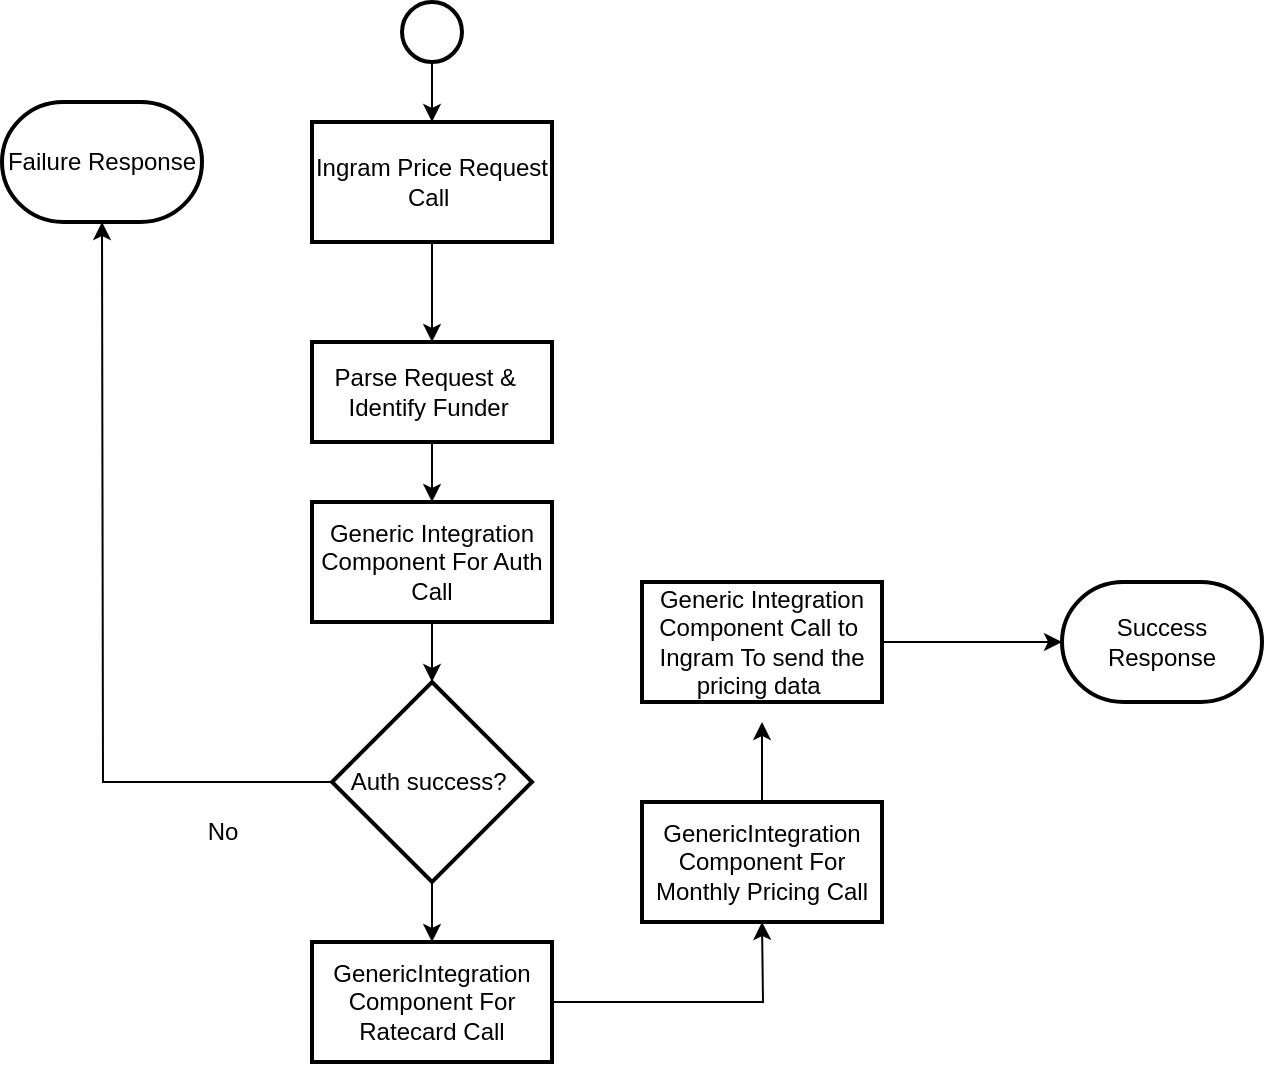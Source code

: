 <mxfile version="21.4.0" type="github">
  <diagram name="Page-1" id="_VYA6GNSWTRO3mJRv7M0">
    <mxGraphModel dx="794" dy="462" grid="1" gridSize="10" guides="1" tooltips="1" connect="1" arrows="1" fold="1" page="1" pageScale="1" pageWidth="850" pageHeight="1100" math="0" shadow="0">
      <root>
        <mxCell id="0" />
        <mxCell id="1" parent="0" />
        <mxCell id="jWgHVI19yJFmfZQgVaKP-4" value="" style="edgeStyle=orthogonalEdgeStyle;rounded=0;orthogonalLoop=1;jettySize=auto;html=1;" edge="1" parent="1" source="jWgHVI19yJFmfZQgVaKP-1" target="jWgHVI19yJFmfZQgVaKP-3">
          <mxGeometry relative="1" as="geometry" />
        </mxCell>
        <mxCell id="jWgHVI19yJFmfZQgVaKP-1" value="" style="strokeWidth=2;html=1;shape=mxgraph.flowchart.start_2;whiteSpace=wrap;" vertex="1" parent="1">
          <mxGeometry x="340" y="10" width="30" height="30" as="geometry" />
        </mxCell>
        <mxCell id="jWgHVI19yJFmfZQgVaKP-6" style="edgeStyle=orthogonalEdgeStyle;rounded=0;orthogonalLoop=1;jettySize=auto;html=1;entryX=0.5;entryY=0;entryDx=0;entryDy=0;" edge="1" parent="1" source="jWgHVI19yJFmfZQgVaKP-3" target="jWgHVI19yJFmfZQgVaKP-5">
          <mxGeometry relative="1" as="geometry" />
        </mxCell>
        <mxCell id="jWgHVI19yJFmfZQgVaKP-3" value="Ingram Price Request Call&amp;nbsp;" style="whiteSpace=wrap;html=1;strokeWidth=2;" vertex="1" parent="1">
          <mxGeometry x="295" y="70" width="120" height="60" as="geometry" />
        </mxCell>
        <mxCell id="jWgHVI19yJFmfZQgVaKP-8" style="edgeStyle=orthogonalEdgeStyle;rounded=0;orthogonalLoop=1;jettySize=auto;html=1;entryX=0.5;entryY=0;entryDx=0;entryDy=0;" edge="1" parent="1" source="jWgHVI19yJFmfZQgVaKP-5" target="jWgHVI19yJFmfZQgVaKP-7">
          <mxGeometry relative="1" as="geometry" />
        </mxCell>
        <mxCell id="jWgHVI19yJFmfZQgVaKP-5" value="Parse Request &amp;amp;&amp;nbsp;&amp;nbsp;&lt;br&gt;Identify Funder&amp;nbsp;" style="whiteSpace=wrap;html=1;strokeWidth=2;" vertex="1" parent="1">
          <mxGeometry x="295" y="180" width="120" height="50" as="geometry" />
        </mxCell>
        <mxCell id="jWgHVI19yJFmfZQgVaKP-10" style="edgeStyle=orthogonalEdgeStyle;rounded=0;orthogonalLoop=1;jettySize=auto;html=1;entryX=0.5;entryY=0;entryDx=0;entryDy=0;entryPerimeter=0;" edge="1" parent="1" source="jWgHVI19yJFmfZQgVaKP-7" target="jWgHVI19yJFmfZQgVaKP-9">
          <mxGeometry relative="1" as="geometry" />
        </mxCell>
        <mxCell id="jWgHVI19yJFmfZQgVaKP-7" value="Generic Integration Component For Auth Call" style="whiteSpace=wrap;html=1;strokeWidth=2;" vertex="1" parent="1">
          <mxGeometry x="295" y="260" width="120" height="60" as="geometry" />
        </mxCell>
        <object label="" No="" id="jWgHVI19yJFmfZQgVaKP-11">
          <mxCell style="edgeStyle=orthogonalEdgeStyle;rounded=0;orthogonalLoop=1;jettySize=auto;html=1;" edge="1" parent="1" source="jWgHVI19yJFmfZQgVaKP-9">
            <mxGeometry relative="1" as="geometry">
              <mxPoint x="190" y="120" as="targetPoint" />
            </mxGeometry>
          </mxCell>
        </object>
        <mxCell id="jWgHVI19yJFmfZQgVaKP-16" value="" style="edgeStyle=orthogonalEdgeStyle;rounded=0;orthogonalLoop=1;jettySize=auto;html=1;" edge="1" parent="1" source="jWgHVI19yJFmfZQgVaKP-9" target="jWgHVI19yJFmfZQgVaKP-15">
          <mxGeometry relative="1" as="geometry" />
        </mxCell>
        <mxCell id="jWgHVI19yJFmfZQgVaKP-9" value="Auth success?&amp;nbsp;" style="strokeWidth=2;html=1;shape=mxgraph.flowchart.decision;whiteSpace=wrap;" vertex="1" parent="1">
          <mxGeometry x="305" y="350" width="100" height="100" as="geometry" />
        </mxCell>
        <mxCell id="jWgHVI19yJFmfZQgVaKP-12" value="Failure Response" style="strokeWidth=2;html=1;shape=mxgraph.flowchart.terminator;whiteSpace=wrap;" vertex="1" parent="1">
          <mxGeometry x="140" y="60" width="100" height="60" as="geometry" />
        </mxCell>
        <mxCell id="jWgHVI19yJFmfZQgVaKP-14" value="No" style="text;html=1;align=center;verticalAlign=middle;resizable=0;points=[];autosize=1;strokeColor=none;fillColor=none;" vertex="1" parent="1">
          <mxGeometry x="230" y="410" width="40" height="30" as="geometry" />
        </mxCell>
        <mxCell id="jWgHVI19yJFmfZQgVaKP-18" style="edgeStyle=orthogonalEdgeStyle;rounded=0;orthogonalLoop=1;jettySize=auto;html=1;" edge="1" parent="1" source="jWgHVI19yJFmfZQgVaKP-15">
          <mxGeometry relative="1" as="geometry">
            <mxPoint x="520" y="470" as="targetPoint" />
          </mxGeometry>
        </mxCell>
        <mxCell id="jWgHVI19yJFmfZQgVaKP-15" value="GenericIntegration Component For Ratecard Call" style="whiteSpace=wrap;html=1;strokeWidth=2;" vertex="1" parent="1">
          <mxGeometry x="295" y="480" width="120" height="60" as="geometry" />
        </mxCell>
        <mxCell id="jWgHVI19yJFmfZQgVaKP-21" style="edgeStyle=orthogonalEdgeStyle;rounded=0;orthogonalLoop=1;jettySize=auto;html=1;" edge="1" parent="1" source="jWgHVI19yJFmfZQgVaKP-19">
          <mxGeometry relative="1" as="geometry">
            <mxPoint x="520" y="370" as="targetPoint" />
          </mxGeometry>
        </mxCell>
        <mxCell id="jWgHVI19yJFmfZQgVaKP-19" value="GenericIntegration Component For Monthly Pricing Call" style="whiteSpace=wrap;html=1;strokeWidth=2;" vertex="1" parent="1">
          <mxGeometry x="460" y="410" width="120" height="60" as="geometry" />
        </mxCell>
        <mxCell id="jWgHVI19yJFmfZQgVaKP-25" style="edgeStyle=orthogonalEdgeStyle;rounded=0;orthogonalLoop=1;jettySize=auto;html=1;entryX=0;entryY=0.5;entryDx=0;entryDy=0;entryPerimeter=0;" edge="1" parent="1" source="jWgHVI19yJFmfZQgVaKP-20" target="jWgHVI19yJFmfZQgVaKP-24">
          <mxGeometry relative="1" as="geometry" />
        </mxCell>
        <mxCell id="jWgHVI19yJFmfZQgVaKP-20" value="Generic Integration Component Call to&amp;nbsp; Ingram To send the pricing data&amp;nbsp;" style="whiteSpace=wrap;html=1;strokeWidth=2;" vertex="1" parent="1">
          <mxGeometry x="460" y="300" width="120" height="60" as="geometry" />
        </mxCell>
        <mxCell id="jWgHVI19yJFmfZQgVaKP-24" value="Success Response" style="strokeWidth=2;html=1;shape=mxgraph.flowchart.terminator;whiteSpace=wrap;" vertex="1" parent="1">
          <mxGeometry x="670" y="300" width="100" height="60" as="geometry" />
        </mxCell>
      </root>
    </mxGraphModel>
  </diagram>
</mxfile>

